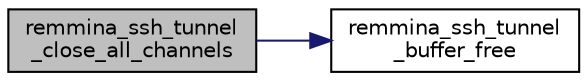 digraph "remmina_ssh_tunnel_close_all_channels"
{
  edge [fontname="Helvetica",fontsize="10",labelfontname="Helvetica",labelfontsize="10"];
  node [fontname="Helvetica",fontsize="10",shape=record];
  rankdir="LR";
  Node895 [label="remmina_ssh_tunnel\l_close_all_channels",height=0.2,width=0.4,color="black", fillcolor="grey75", style="filled", fontcolor="black"];
  Node895 -> Node896 [color="midnightblue",fontsize="10",style="solid",fontname="Helvetica"];
  Node896 [label="remmina_ssh_tunnel\l_buffer_free",height=0.2,width=0.4,color="black", fillcolor="white", style="filled",URL="$remmina__ssh_8c.html#a2dc66f410992afe4c2b9ad5bda770d6c"];
}
